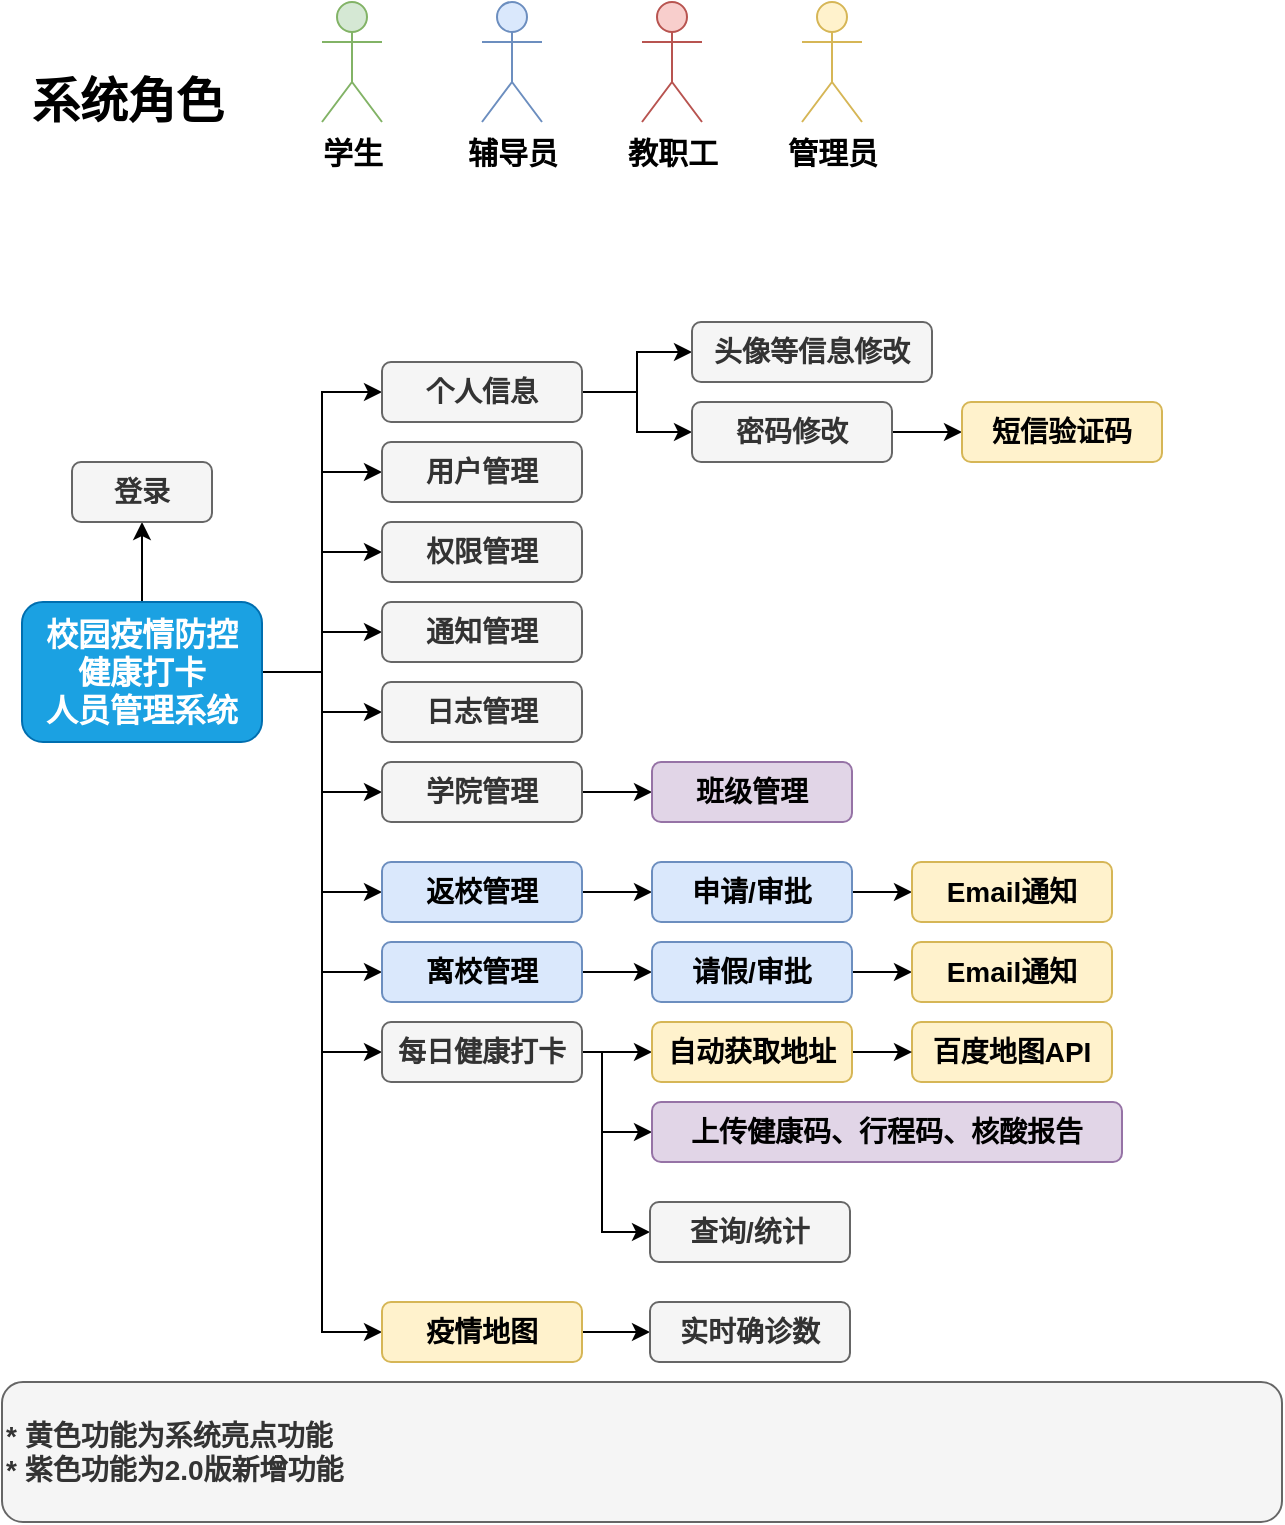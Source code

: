 <mxfile version="17.5.0" type="github">
  <diagram id="yorWovq_tISe7ccQDG3e" name="Page-1">
    <mxGraphModel dx="1038" dy="579" grid="1" gridSize="10" guides="1" tooltips="1" connect="1" arrows="1" fold="1" page="1" pageScale="1" pageWidth="827" pageHeight="1169" math="0" shadow="0">
      <root>
        <mxCell id="0" />
        <mxCell id="1" parent="0" />
        <mxCell id="5rIF5Xdq-ZtbnCXGbU9Z-1" value="学生" style="shape=umlActor;verticalLabelPosition=bottom;verticalAlign=top;html=1;outlineConnect=0;fillColor=#d5e8d4;strokeColor=#82b366;fontStyle=1;fontSize=15;" parent="1" vertex="1">
          <mxGeometry x="250" y="30" width="30" height="60" as="geometry" />
        </mxCell>
        <mxCell id="5rIF5Xdq-ZtbnCXGbU9Z-2" value="辅导员" style="shape=umlActor;verticalLabelPosition=bottom;verticalAlign=top;html=1;outlineConnect=0;fillColor=#dae8fc;strokeColor=#6c8ebf;fontStyle=1;fontSize=15;" parent="1" vertex="1">
          <mxGeometry x="330" y="30" width="30" height="60" as="geometry" />
        </mxCell>
        <mxCell id="5rIF5Xdq-ZtbnCXGbU9Z-3" value="教职工" style="shape=umlActor;verticalLabelPosition=bottom;verticalAlign=top;html=1;outlineConnect=0;fillColor=#f8cecc;strokeColor=#b85450;fontStyle=1;fontSize=15;" parent="1" vertex="1">
          <mxGeometry x="410" y="30" width="30" height="60" as="geometry" />
        </mxCell>
        <mxCell id="5rIF5Xdq-ZtbnCXGbU9Z-4" value="管理员" style="shape=umlActor;verticalLabelPosition=bottom;verticalAlign=top;html=1;outlineConnect=0;fillColor=#fff2cc;strokeColor=#d6b656;fontStyle=1;fontSize=15;" parent="1" vertex="1">
          <mxGeometry x="490" y="30" width="30" height="60" as="geometry" />
        </mxCell>
        <mxCell id="5rIF5Xdq-ZtbnCXGbU9Z-7" style="edgeStyle=orthogonalEdgeStyle;rounded=0;orthogonalLoop=1;jettySize=auto;html=1;exitX=0.5;exitY=0;exitDx=0;exitDy=0;entryX=0.5;entryY=1;entryDx=0;entryDy=0;fontSize=14;" parent="1" source="5rIF5Xdq-ZtbnCXGbU9Z-5" target="5rIF5Xdq-ZtbnCXGbU9Z-6" edge="1">
          <mxGeometry relative="1" as="geometry" />
        </mxCell>
        <mxCell id="5rIF5Xdq-ZtbnCXGbU9Z-26" style="edgeStyle=orthogonalEdgeStyle;rounded=0;orthogonalLoop=1;jettySize=auto;html=1;exitX=1;exitY=0.5;exitDx=0;exitDy=0;entryX=0;entryY=0.5;entryDx=0;entryDy=0;fontSize=16;" parent="1" source="5rIF5Xdq-ZtbnCXGbU9Z-5" target="5rIF5Xdq-ZtbnCXGbU9Z-11" edge="1">
          <mxGeometry relative="1" as="geometry" />
        </mxCell>
        <mxCell id="5rIF5Xdq-ZtbnCXGbU9Z-27" style="edgeStyle=orthogonalEdgeStyle;rounded=0;orthogonalLoop=1;jettySize=auto;html=1;exitX=1;exitY=0.5;exitDx=0;exitDy=0;entryX=0;entryY=0.5;entryDx=0;entryDy=0;fontSize=16;" parent="1" source="5rIF5Xdq-ZtbnCXGbU9Z-5" target="5rIF5Xdq-ZtbnCXGbU9Z-8" edge="1">
          <mxGeometry relative="1" as="geometry" />
        </mxCell>
        <mxCell id="5rIF5Xdq-ZtbnCXGbU9Z-28" style="edgeStyle=orthogonalEdgeStyle;rounded=0;orthogonalLoop=1;jettySize=auto;html=1;exitX=1;exitY=0.5;exitDx=0;exitDy=0;entryX=0;entryY=0.5;entryDx=0;entryDy=0;fontSize=16;" parent="1" source="5rIF5Xdq-ZtbnCXGbU9Z-5" target="5rIF5Xdq-ZtbnCXGbU9Z-9" edge="1">
          <mxGeometry relative="1" as="geometry" />
        </mxCell>
        <mxCell id="5rIF5Xdq-ZtbnCXGbU9Z-29" style="edgeStyle=orthogonalEdgeStyle;rounded=0;orthogonalLoop=1;jettySize=auto;html=1;exitX=1;exitY=0.5;exitDx=0;exitDy=0;entryX=0;entryY=0.5;entryDx=0;entryDy=0;fontSize=16;" parent="1" source="5rIF5Xdq-ZtbnCXGbU9Z-5" target="5rIF5Xdq-ZtbnCXGbU9Z-20" edge="1">
          <mxGeometry relative="1" as="geometry" />
        </mxCell>
        <mxCell id="5rIF5Xdq-ZtbnCXGbU9Z-34" style="edgeStyle=orthogonalEdgeStyle;rounded=0;orthogonalLoop=1;jettySize=auto;html=1;exitX=1;exitY=0.5;exitDx=0;exitDy=0;entryX=0;entryY=0.5;entryDx=0;entryDy=0;fontSize=16;" parent="1" source="5rIF5Xdq-ZtbnCXGbU9Z-5" target="5rIF5Xdq-ZtbnCXGbU9Z-10" edge="1">
          <mxGeometry relative="1" as="geometry" />
        </mxCell>
        <mxCell id="5rIF5Xdq-ZtbnCXGbU9Z-35" style="edgeStyle=orthogonalEdgeStyle;rounded=0;orthogonalLoop=1;jettySize=auto;html=1;exitX=1;exitY=0.5;exitDx=0;exitDy=0;entryX=0;entryY=0.5;entryDx=0;entryDy=0;fontSize=16;" parent="1" source="5rIF5Xdq-ZtbnCXGbU9Z-5" target="5rIF5Xdq-ZtbnCXGbU9Z-13" edge="1">
          <mxGeometry relative="1" as="geometry" />
        </mxCell>
        <mxCell id="5rIF5Xdq-ZtbnCXGbU9Z-36" style="edgeStyle=orthogonalEdgeStyle;rounded=0;orthogonalLoop=1;jettySize=auto;html=1;exitX=1;exitY=0.5;exitDx=0;exitDy=0;entryX=0;entryY=0.5;entryDx=0;entryDy=0;fontSize=16;" parent="1" source="5rIF5Xdq-ZtbnCXGbU9Z-5" target="5rIF5Xdq-ZtbnCXGbU9Z-14" edge="1">
          <mxGeometry relative="1" as="geometry" />
        </mxCell>
        <mxCell id="5rIF5Xdq-ZtbnCXGbU9Z-37" style="edgeStyle=orthogonalEdgeStyle;rounded=0;orthogonalLoop=1;jettySize=auto;html=1;exitX=1;exitY=0.5;exitDx=0;exitDy=0;entryX=0;entryY=0.5;entryDx=0;entryDy=0;fontSize=16;" parent="1" source="5rIF5Xdq-ZtbnCXGbU9Z-5" target="5rIF5Xdq-ZtbnCXGbU9Z-15" edge="1">
          <mxGeometry relative="1" as="geometry" />
        </mxCell>
        <mxCell id="5rIF5Xdq-ZtbnCXGbU9Z-38" style="edgeStyle=orthogonalEdgeStyle;rounded=0;orthogonalLoop=1;jettySize=auto;html=1;exitX=1;exitY=0.5;exitDx=0;exitDy=0;entryX=0;entryY=0.5;entryDx=0;entryDy=0;fontSize=16;" parent="1" source="5rIF5Xdq-ZtbnCXGbU9Z-5" target="5rIF5Xdq-ZtbnCXGbU9Z-17" edge="1">
          <mxGeometry relative="1" as="geometry" />
        </mxCell>
        <mxCell id="PQOv4d-Mpdv5f0DtzdS1-7" style="edgeStyle=orthogonalEdgeStyle;rounded=0;orthogonalLoop=1;jettySize=auto;html=1;exitX=1;exitY=0.5;exitDx=0;exitDy=0;entryX=0;entryY=0.5;entryDx=0;entryDy=0;" edge="1" parent="1" source="5rIF5Xdq-ZtbnCXGbU9Z-5" target="PQOv4d-Mpdv5f0DtzdS1-4">
          <mxGeometry relative="1" as="geometry" />
        </mxCell>
        <mxCell id="5rIF5Xdq-ZtbnCXGbU9Z-5" value="校园疫情防控&lt;br style=&quot;font-size: 16px;&quot;&gt;健康打卡&lt;br style=&quot;font-size: 16px;&quot;&gt;人员管理系统" style="rounded=1;whiteSpace=wrap;html=1;fontSize=16;fillColor=#1ba1e2;strokeColor=#006EAF;fontColor=#ffffff;fontStyle=1" parent="1" vertex="1">
          <mxGeometry x="100" y="330" width="120" height="70" as="geometry" />
        </mxCell>
        <mxCell id="5rIF5Xdq-ZtbnCXGbU9Z-6" value="登录" style="rounded=1;whiteSpace=wrap;html=1;fontSize=14;fillColor=#f5f5f5;fontColor=#333333;strokeColor=#666666;fontStyle=1" parent="1" vertex="1">
          <mxGeometry x="125" y="260" width="70" height="30" as="geometry" />
        </mxCell>
        <mxCell id="5rIF5Xdq-ZtbnCXGbU9Z-8" value="用户管理" style="rounded=1;whiteSpace=wrap;html=1;fontSize=14;fillColor=#f5f5f5;fontColor=#333333;strokeColor=#666666;fontStyle=1" parent="1" vertex="1">
          <mxGeometry x="280" y="250" width="100" height="30" as="geometry" />
        </mxCell>
        <mxCell id="5rIF5Xdq-ZtbnCXGbU9Z-9" value="权限管理" style="rounded=1;whiteSpace=wrap;html=1;fontSize=14;fillColor=#f5f5f5;fontColor=#333333;strokeColor=#666666;fontStyle=1" parent="1" vertex="1">
          <mxGeometry x="280" y="290" width="100" height="30" as="geometry" />
        </mxCell>
        <mxCell id="5rIF5Xdq-ZtbnCXGbU9Z-10" value="通知管理" style="rounded=1;whiteSpace=wrap;html=1;fontSize=14;fillColor=#f5f5f5;fontColor=#333333;strokeColor=#666666;fontStyle=1" parent="1" vertex="1">
          <mxGeometry x="280" y="330" width="100" height="30" as="geometry" />
        </mxCell>
        <mxCell id="5rIF5Xdq-ZtbnCXGbU9Z-23" style="edgeStyle=orthogonalEdgeStyle;rounded=0;orthogonalLoop=1;jettySize=auto;html=1;exitX=1;exitY=0.5;exitDx=0;exitDy=0;entryX=0;entryY=0.5;entryDx=0;entryDy=0;fontSize=16;" parent="1" source="5rIF5Xdq-ZtbnCXGbU9Z-11" target="5rIF5Xdq-ZtbnCXGbU9Z-12" edge="1">
          <mxGeometry relative="1" as="geometry" />
        </mxCell>
        <mxCell id="5rIF5Xdq-ZtbnCXGbU9Z-25" style="edgeStyle=orthogonalEdgeStyle;rounded=0;orthogonalLoop=1;jettySize=auto;html=1;exitX=1;exitY=0.5;exitDx=0;exitDy=0;entryX=0;entryY=0.5;entryDx=0;entryDy=0;fontSize=16;" parent="1" source="5rIF5Xdq-ZtbnCXGbU9Z-11" target="5rIF5Xdq-ZtbnCXGbU9Z-22" edge="1">
          <mxGeometry relative="1" as="geometry" />
        </mxCell>
        <mxCell id="5rIF5Xdq-ZtbnCXGbU9Z-11" value="个人信息" style="rounded=1;whiteSpace=wrap;html=1;fontSize=14;fillColor=#f5f5f5;fontColor=#333333;strokeColor=#666666;fontStyle=1" parent="1" vertex="1">
          <mxGeometry x="280" y="210" width="100" height="30" as="geometry" />
        </mxCell>
        <mxCell id="5rIF5Xdq-ZtbnCXGbU9Z-12" value="头像等信息修改" style="rounded=1;whiteSpace=wrap;html=1;fontSize=14;fillColor=#f5f5f5;fontColor=#333333;strokeColor=#666666;fontStyle=1" parent="1" vertex="1">
          <mxGeometry x="435" y="190" width="120" height="30" as="geometry" />
        </mxCell>
        <mxCell id="5rIF5Xdq-ZtbnCXGbU9Z-13" value="日志管理" style="rounded=1;whiteSpace=wrap;html=1;fontSize=14;fillColor=#f5f5f5;fontColor=#333333;strokeColor=#666666;fontStyle=1" parent="1" vertex="1">
          <mxGeometry x="280" y="370" width="100" height="30" as="geometry" />
        </mxCell>
        <mxCell id="W1u-YwrRw44qgqtMoDbP-12" style="edgeStyle=orthogonalEdgeStyle;rounded=0;orthogonalLoop=1;jettySize=auto;html=1;exitX=1;exitY=0.5;exitDx=0;exitDy=0;entryX=0;entryY=0.5;entryDx=0;entryDy=0;" parent="1" source="5rIF5Xdq-ZtbnCXGbU9Z-14" target="W1u-YwrRw44qgqtMoDbP-11" edge="1">
          <mxGeometry relative="1" as="geometry" />
        </mxCell>
        <mxCell id="5rIF5Xdq-ZtbnCXGbU9Z-14" value="学院管理" style="rounded=1;whiteSpace=wrap;html=1;fontSize=14;fillColor=#f5f5f5;fontColor=#333333;strokeColor=#666666;fontStyle=1" parent="1" vertex="1">
          <mxGeometry x="280" y="410" width="100" height="30" as="geometry" />
        </mxCell>
        <mxCell id="5rIF5Xdq-ZtbnCXGbU9Z-33" style="edgeStyle=orthogonalEdgeStyle;rounded=0;orthogonalLoop=1;jettySize=auto;html=1;exitX=1;exitY=0.5;exitDx=0;exitDy=0;entryX=0;entryY=0.5;entryDx=0;entryDy=0;fontSize=16;" parent="1" source="5rIF5Xdq-ZtbnCXGbU9Z-15" target="5rIF5Xdq-ZtbnCXGbU9Z-16" edge="1">
          <mxGeometry relative="1" as="geometry" />
        </mxCell>
        <mxCell id="5rIF5Xdq-ZtbnCXGbU9Z-15" value="离校管理" style="rounded=1;whiteSpace=wrap;html=1;fontSize=14;fillColor=#dae8fc;strokeColor=#6c8ebf;fontStyle=1" parent="1" vertex="1">
          <mxGeometry x="280" y="500" width="100" height="30" as="geometry" />
        </mxCell>
        <mxCell id="W1u-YwrRw44qgqtMoDbP-5" style="edgeStyle=orthogonalEdgeStyle;rounded=0;orthogonalLoop=1;jettySize=auto;html=1;exitX=1;exitY=0.5;exitDx=0;exitDy=0;entryX=0;entryY=0.5;entryDx=0;entryDy=0;" parent="1" source="5rIF5Xdq-ZtbnCXGbU9Z-16" target="W1u-YwrRw44qgqtMoDbP-4" edge="1">
          <mxGeometry relative="1" as="geometry" />
        </mxCell>
        <mxCell id="5rIF5Xdq-ZtbnCXGbU9Z-16" value="请假/审批" style="rounded=1;whiteSpace=wrap;html=1;fontSize=14;fillColor=#dae8fc;strokeColor=#6c8ebf;fontStyle=1" parent="1" vertex="1">
          <mxGeometry x="415" y="500" width="100" height="30" as="geometry" />
        </mxCell>
        <mxCell id="5rIF5Xdq-ZtbnCXGbU9Z-31" style="edgeStyle=orthogonalEdgeStyle;rounded=0;orthogonalLoop=1;jettySize=auto;html=1;exitX=1;exitY=0.5;exitDx=0;exitDy=0;entryX=0;entryY=0.5;entryDx=0;entryDy=0;fontSize=16;" parent="1" source="5rIF5Xdq-ZtbnCXGbU9Z-17" target="5rIF5Xdq-ZtbnCXGbU9Z-19" edge="1">
          <mxGeometry relative="1" as="geometry" />
        </mxCell>
        <mxCell id="W1u-YwrRw44qgqtMoDbP-9" style="edgeStyle=orthogonalEdgeStyle;rounded=0;orthogonalLoop=1;jettySize=auto;html=1;exitX=1;exitY=0.5;exitDx=0;exitDy=0;entryX=0;entryY=0.5;entryDx=0;entryDy=0;" parent="1" source="5rIF5Xdq-ZtbnCXGbU9Z-17" target="W1u-YwrRw44qgqtMoDbP-7" edge="1">
          <mxGeometry relative="1" as="geometry">
            <Array as="points">
              <mxPoint x="390" y="555" />
              <mxPoint x="390" y="595" />
            </Array>
          </mxGeometry>
        </mxCell>
        <mxCell id="W1u-YwrRw44qgqtMoDbP-10" style="edgeStyle=orthogonalEdgeStyle;rounded=0;orthogonalLoop=1;jettySize=auto;html=1;exitX=1;exitY=0.25;exitDx=0;exitDy=0;entryX=0;entryY=0.5;entryDx=0;entryDy=0;" parent="1" source="5rIF5Xdq-ZtbnCXGbU9Z-17" target="W1u-YwrRw44qgqtMoDbP-6" edge="1">
          <mxGeometry relative="1" as="geometry">
            <Array as="points">
              <mxPoint x="380" y="555" />
              <mxPoint x="390" y="555" />
              <mxPoint x="390" y="645" />
            </Array>
          </mxGeometry>
        </mxCell>
        <mxCell id="5rIF5Xdq-ZtbnCXGbU9Z-17" value="每日健康打卡" style="rounded=1;whiteSpace=wrap;html=1;fontSize=14;fillColor=#f5f5f5;fontColor=#333333;strokeColor=#666666;fontStyle=1" parent="1" vertex="1">
          <mxGeometry x="280" y="540" width="100" height="30" as="geometry" />
        </mxCell>
        <mxCell id="5rIF5Xdq-ZtbnCXGbU9Z-18" value="百度地图API" style="rounded=1;whiteSpace=wrap;html=1;fontSize=14;fillColor=#fff2cc;strokeColor=#d6b656;fontStyle=1" parent="1" vertex="1">
          <mxGeometry x="545" y="540" width="100" height="30" as="geometry" />
        </mxCell>
        <mxCell id="5rIF5Xdq-ZtbnCXGbU9Z-32" style="edgeStyle=orthogonalEdgeStyle;rounded=0;orthogonalLoop=1;jettySize=auto;html=1;exitX=1;exitY=0.5;exitDx=0;exitDy=0;entryX=0;entryY=0.5;entryDx=0;entryDy=0;fontSize=16;" parent="1" source="5rIF5Xdq-ZtbnCXGbU9Z-19" target="5rIF5Xdq-ZtbnCXGbU9Z-18" edge="1">
          <mxGeometry relative="1" as="geometry" />
        </mxCell>
        <mxCell id="5rIF5Xdq-ZtbnCXGbU9Z-19" value="自动获取地址" style="rounded=1;whiteSpace=wrap;html=1;fontSize=14;fillColor=#fff2cc;strokeColor=#d6b656;fontStyle=1" parent="1" vertex="1">
          <mxGeometry x="415" y="540" width="100" height="30" as="geometry" />
        </mxCell>
        <mxCell id="5rIF5Xdq-ZtbnCXGbU9Z-30" style="edgeStyle=orthogonalEdgeStyle;rounded=0;orthogonalLoop=1;jettySize=auto;html=1;exitX=1;exitY=0.5;exitDx=0;exitDy=0;entryX=0;entryY=0.5;entryDx=0;entryDy=0;fontSize=16;" parent="1" source="5rIF5Xdq-ZtbnCXGbU9Z-20" target="5rIF5Xdq-ZtbnCXGbU9Z-21" edge="1">
          <mxGeometry relative="1" as="geometry" />
        </mxCell>
        <mxCell id="5rIF5Xdq-ZtbnCXGbU9Z-20" value="疫情地图" style="rounded=1;whiteSpace=wrap;html=1;fontSize=14;fillColor=#fff2cc;strokeColor=#d6b656;fontStyle=1" parent="1" vertex="1">
          <mxGeometry x="280" y="680" width="100" height="30" as="geometry" />
        </mxCell>
        <mxCell id="5rIF5Xdq-ZtbnCXGbU9Z-21" value="实时确诊数" style="rounded=1;whiteSpace=wrap;html=1;fontSize=14;fillColor=#f5f5f5;fontColor=#333333;strokeColor=#666666;fontStyle=1" parent="1" vertex="1">
          <mxGeometry x="414" y="680" width="100" height="30" as="geometry" />
        </mxCell>
        <mxCell id="W1u-YwrRw44qgqtMoDbP-3" style="edgeStyle=orthogonalEdgeStyle;rounded=0;orthogonalLoop=1;jettySize=auto;html=1;exitX=1;exitY=0.5;exitDx=0;exitDy=0;entryX=0;entryY=0.5;entryDx=0;entryDy=0;" parent="1" source="5rIF5Xdq-ZtbnCXGbU9Z-22" target="W1u-YwrRw44qgqtMoDbP-1" edge="1">
          <mxGeometry relative="1" as="geometry" />
        </mxCell>
        <mxCell id="5rIF5Xdq-ZtbnCXGbU9Z-22" value="密码修改" style="rounded=1;whiteSpace=wrap;html=1;fontSize=14;fillColor=#f5f5f5;fontColor=#333333;strokeColor=#666666;fontStyle=1" parent="1" vertex="1">
          <mxGeometry x="435" y="230" width="100" height="30" as="geometry" />
        </mxCell>
        <mxCell id="W1u-YwrRw44qgqtMoDbP-1" value="短信验证码" style="rounded=1;whiteSpace=wrap;html=1;fontSize=14;fillColor=#fff2cc;strokeColor=#d6b656;fontStyle=1" parent="1" vertex="1">
          <mxGeometry x="570" y="230" width="100" height="30" as="geometry" />
        </mxCell>
        <mxCell id="W1u-YwrRw44qgqtMoDbP-4" value="Email通知" style="rounded=1;whiteSpace=wrap;html=1;fontSize=14;fillColor=#fff2cc;strokeColor=#d6b656;fontStyle=1" parent="1" vertex="1">
          <mxGeometry x="545" y="500" width="100" height="30" as="geometry" />
        </mxCell>
        <mxCell id="W1u-YwrRw44qgqtMoDbP-6" value="查询/统计" style="rounded=1;whiteSpace=wrap;html=1;fontSize=14;fillColor=#f5f5f5;fontColor=#333333;strokeColor=#666666;fontStyle=1" parent="1" vertex="1">
          <mxGeometry x="414" y="630" width="100" height="30" as="geometry" />
        </mxCell>
        <mxCell id="W1u-YwrRw44qgqtMoDbP-7" value="上传健康码、行程码、核酸报告" style="rounded=1;whiteSpace=wrap;html=1;fontSize=14;fillColor=#e1d5e7;strokeColor=#9673a6;fontStyle=1" parent="1" vertex="1">
          <mxGeometry x="415" y="580" width="235" height="30" as="geometry" />
        </mxCell>
        <mxCell id="W1u-YwrRw44qgqtMoDbP-11" value="班级管理" style="rounded=1;whiteSpace=wrap;html=1;fontSize=14;fillColor=#e1d5e7;strokeColor=#9673a6;fontStyle=1" parent="1" vertex="1">
          <mxGeometry x="415" y="410" width="100" height="30" as="geometry" />
        </mxCell>
        <mxCell id="W1u-YwrRw44qgqtMoDbP-13" value="* 黄色功能为系统亮点功能&lt;br&gt;* 紫色功能为2.0版新增功能" style="rounded=1;whiteSpace=wrap;html=1;fontSize=14;fillColor=#f5f5f5;strokeColor=#666666;fontStyle=1;fontColor=#333333;align=left;" parent="1" vertex="1">
          <mxGeometry x="90" y="720" width="640" height="70" as="geometry" />
        </mxCell>
        <mxCell id="W1u-YwrRw44qgqtMoDbP-14" value="&lt;h1&gt;系统角色&lt;/h1&gt;" style="text;html=1;strokeColor=none;fillColor=none;spacing=5;spacingTop=-20;whiteSpace=wrap;overflow=hidden;rounded=0;" parent="1" vertex="1">
          <mxGeometry x="100" y="60" width="190" height="120" as="geometry" />
        </mxCell>
        <mxCell id="PQOv4d-Mpdv5f0DtzdS1-8" style="edgeStyle=orthogonalEdgeStyle;rounded=0;orthogonalLoop=1;jettySize=auto;html=1;exitX=1;exitY=0.5;exitDx=0;exitDy=0;entryX=0;entryY=0.5;entryDx=0;entryDy=0;" edge="1" parent="1" source="PQOv4d-Mpdv5f0DtzdS1-4" target="PQOv4d-Mpdv5f0DtzdS1-5">
          <mxGeometry relative="1" as="geometry" />
        </mxCell>
        <mxCell id="PQOv4d-Mpdv5f0DtzdS1-4" value="返校管理" style="rounded=1;whiteSpace=wrap;html=1;fontSize=14;fillColor=#dae8fc;strokeColor=#6c8ebf;fontStyle=1" vertex="1" parent="1">
          <mxGeometry x="280" y="460" width="100" height="30" as="geometry" />
        </mxCell>
        <mxCell id="PQOv4d-Mpdv5f0DtzdS1-9" style="edgeStyle=orthogonalEdgeStyle;rounded=0;orthogonalLoop=1;jettySize=auto;html=1;exitX=1;exitY=0.5;exitDx=0;exitDy=0;entryX=0;entryY=0.5;entryDx=0;entryDy=0;" edge="1" parent="1" source="PQOv4d-Mpdv5f0DtzdS1-5" target="PQOv4d-Mpdv5f0DtzdS1-6">
          <mxGeometry relative="1" as="geometry" />
        </mxCell>
        <mxCell id="PQOv4d-Mpdv5f0DtzdS1-5" value="申请/审批" style="rounded=1;whiteSpace=wrap;html=1;fontSize=14;fillColor=#dae8fc;strokeColor=#6c8ebf;fontStyle=1" vertex="1" parent="1">
          <mxGeometry x="415" y="460" width="100" height="30" as="geometry" />
        </mxCell>
        <mxCell id="PQOv4d-Mpdv5f0DtzdS1-6" value="Email通知" style="rounded=1;whiteSpace=wrap;html=1;fontSize=14;fillColor=#fff2cc;strokeColor=#d6b656;fontStyle=1" vertex="1" parent="1">
          <mxGeometry x="545" y="460" width="100" height="30" as="geometry" />
        </mxCell>
      </root>
    </mxGraphModel>
  </diagram>
</mxfile>
